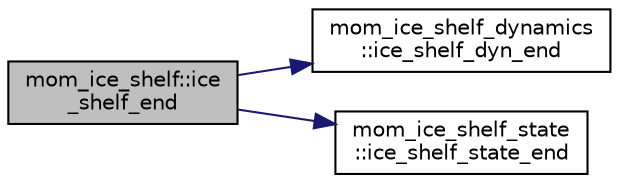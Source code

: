 digraph "mom_ice_shelf::ice_shelf_end"
{
 // INTERACTIVE_SVG=YES
 // LATEX_PDF_SIZE
  edge [fontname="Helvetica",fontsize="10",labelfontname="Helvetica",labelfontsize="10"];
  node [fontname="Helvetica",fontsize="10",shape=record];
  rankdir="LR";
  Node1 [label="mom_ice_shelf::ice\l_shelf_end",height=0.2,width=0.4,color="black", fillcolor="grey75", style="filled", fontcolor="black",tooltip="Deallocates all memory associated with this module."];
  Node1 -> Node2 [color="midnightblue",fontsize="10",style="solid",fontname="Helvetica"];
  Node2 [label="mom_ice_shelf_dynamics\l::ice_shelf_dyn_end",height=0.2,width=0.4,color="black", fillcolor="white", style="filled",URL="$namespacemom__ice__shelf__dynamics.html#a78c690be8b27b627bc228f1aba28164d",tooltip="Deallocates all memory associated with the ice shelf dynamics module."];
  Node1 -> Node3 [color="midnightblue",fontsize="10",style="solid",fontname="Helvetica"];
  Node3 [label="mom_ice_shelf_state\l::ice_shelf_state_end",height=0.2,width=0.4,color="black", fillcolor="white", style="filled",URL="$namespacemom__ice__shelf__state.html#a8b1a83b8efb864a70ef9028b28dc1fcb",tooltip="Deallocates all memory associated with this module."];
}
